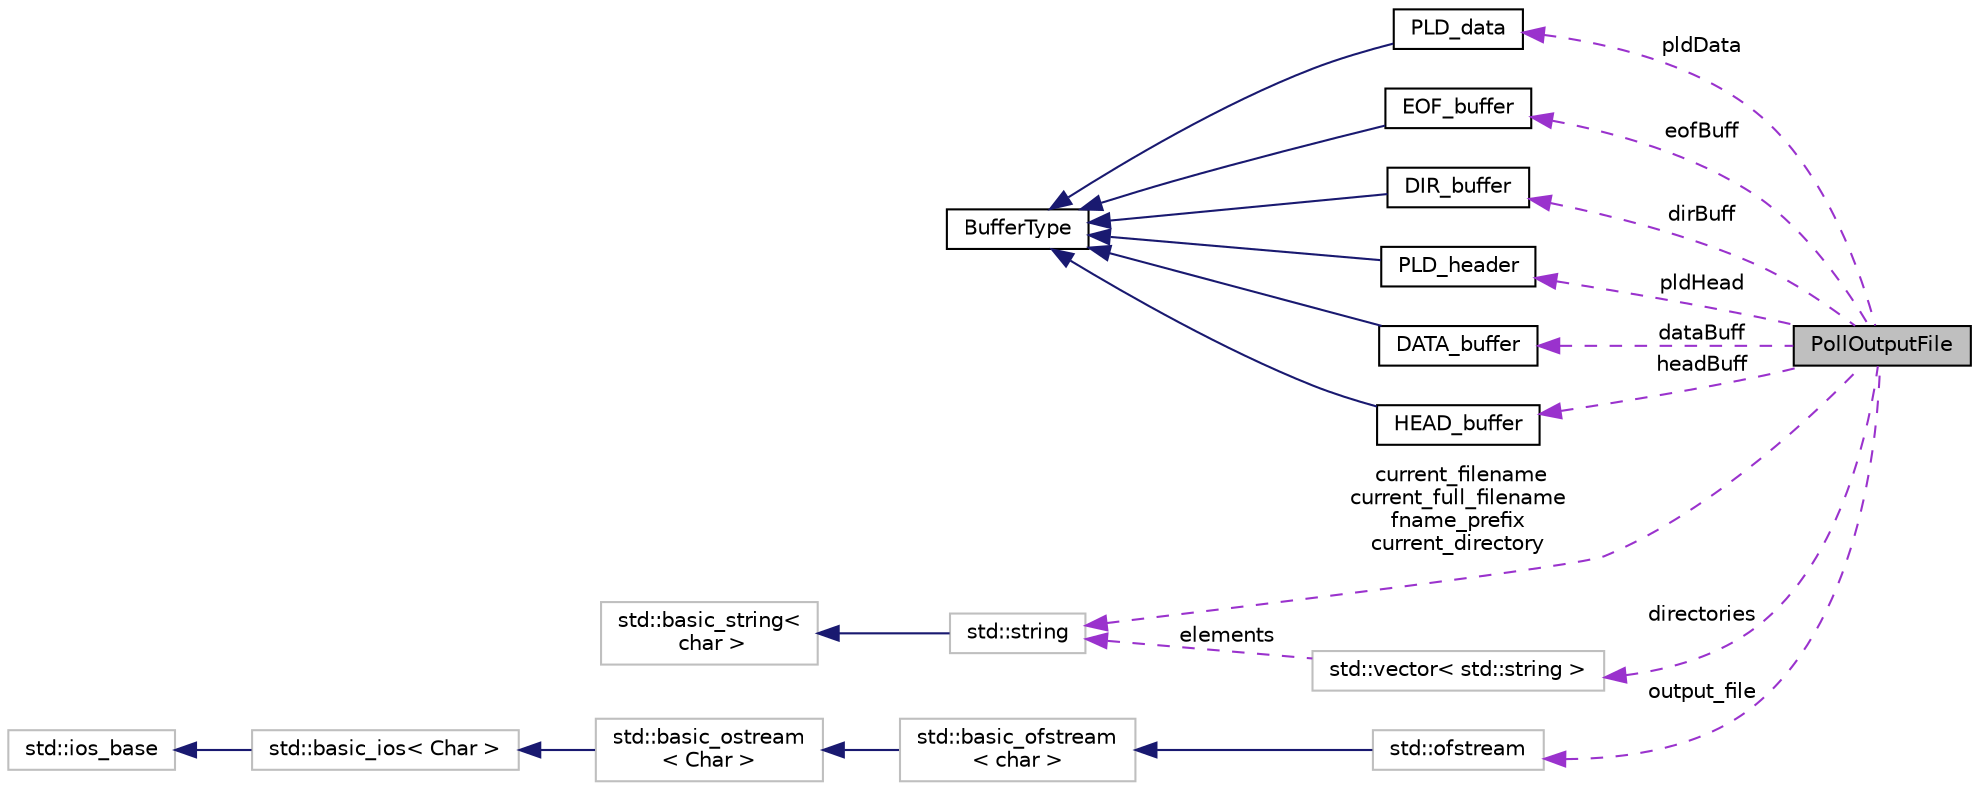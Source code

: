 digraph "PollOutputFile"
{
  edge [fontname="Helvetica",fontsize="10",labelfontname="Helvetica",labelfontsize="10"];
  node [fontname="Helvetica",fontsize="10",shape=record];
  rankdir="LR";
  Node1 [label="PollOutputFile",height=0.2,width=0.4,color="black", fillcolor="grey75", style="filled", fontcolor="black"];
  Node2 -> Node1 [dir="back",color="darkorchid3",fontsize="10",style="dashed",label=" pldData" ,fontname="Helvetica"];
  Node2 [label="PLD_data",height=0.2,width=0.4,color="black", fillcolor="white", style="filled",URL="$d0/d15/class_p_l_d__data.html",tooltip="The DATA buffer contains all physics data within the .pld file. "];
  Node3 -> Node2 [dir="back",color="midnightblue",fontsize="10",style="solid",fontname="Helvetica"];
  Node3 [label="BufferType",height=0.2,width=0.4,color="black", fillcolor="white", style="filled",URL="$d4/d57/class_buffer_type.html"];
  Node4 -> Node1 [dir="back",color="darkorchid3",fontsize="10",style="dashed",label=" eofBuff" ,fontname="Helvetica"];
  Node4 [label="EOF_buffer",height=0.2,width=0.4,color="black", fillcolor="white", style="filled",URL="$d6/d4e/class_e_o_f__buffer.html",tooltip="A single EOF buffer signals the end of a run (pacman .ldf format). A double EOF signals the end of th..."];
  Node3 -> Node4 [dir="back",color="midnightblue",fontsize="10",style="solid",fontname="Helvetica"];
  Node5 -> Node1 [dir="back",color="darkorchid3",fontsize="10",style="dashed",label=" dirBuff" ,fontname="Helvetica"];
  Node5 [label="DIR_buffer",height=0.2,width=0.4,color="black", fillcolor="white", style="filled",URL="$d2/deb/class_d_i_r__buffer.html"];
  Node3 -> Node5 [dir="back",color="midnightblue",fontsize="10",style="solid",fontname="Helvetica"];
  Node6 -> Node1 [dir="back",color="darkorchid3",fontsize="10",style="dashed",label=" pldHead" ,fontname="Helvetica"];
  Node6 [label="PLD_header",height=0.2,width=0.4,color="black", fillcolor="white", style="filled",URL="$de/deb/class_p_l_d__header.html",tooltip="The pld header contains information about the run including the date/time, the title, and the run number. "];
  Node3 -> Node6 [dir="back",color="midnightblue",fontsize="10",style="solid",fontname="Helvetica"];
  Node7 -> Node1 [dir="back",color="darkorchid3",fontsize="10",style="dashed",label=" current_filename\ncurrent_full_filename\nfname_prefix\ncurrent_directory" ,fontname="Helvetica"];
  Node7 [label="std::string",height=0.2,width=0.4,color="grey75", fillcolor="white", style="filled",tooltip="STL class. "];
  Node8 -> Node7 [dir="back",color="midnightblue",fontsize="10",style="solid",fontname="Helvetica"];
  Node8 [label="std::basic_string\<\l char \>",height=0.2,width=0.4,color="grey75", fillcolor="white", style="filled",tooltip="STL class. "];
  Node9 -> Node1 [dir="back",color="darkorchid3",fontsize="10",style="dashed",label=" directories" ,fontname="Helvetica"];
  Node9 [label="std::vector\< std::string \>",height=0.2,width=0.4,color="grey75", fillcolor="white", style="filled"];
  Node7 -> Node9 [dir="back",color="darkorchid3",fontsize="10",style="dashed",label=" elements" ,fontname="Helvetica"];
  Node10 -> Node1 [dir="back",color="darkorchid3",fontsize="10",style="dashed",label=" dataBuff" ,fontname="Helvetica"];
  Node10 [label="DATA_buffer",height=0.2,width=0.4,color="black", fillcolor="white", style="filled",URL="$d0/dff/class_d_a_t_a__buffer.html"];
  Node3 -> Node10 [dir="back",color="midnightblue",fontsize="10",style="solid",fontname="Helvetica"];
  Node11 -> Node1 [dir="back",color="darkorchid3",fontsize="10",style="dashed",label=" output_file" ,fontname="Helvetica"];
  Node11 [label="std::ofstream",height=0.2,width=0.4,color="grey75", fillcolor="white", style="filled",tooltip="STL class. "];
  Node12 -> Node11 [dir="back",color="midnightblue",fontsize="10",style="solid",fontname="Helvetica"];
  Node12 [label="std::basic_ofstream\l\< char \>",height=0.2,width=0.4,color="grey75", fillcolor="white", style="filled",tooltip="STL class. "];
  Node13 -> Node12 [dir="back",color="midnightblue",fontsize="10",style="solid",fontname="Helvetica"];
  Node13 [label="std::basic_ostream\l\< Char \>",height=0.2,width=0.4,color="grey75", fillcolor="white", style="filled",tooltip="STL class. "];
  Node14 -> Node13 [dir="back",color="midnightblue",fontsize="10",style="solid",fontname="Helvetica"];
  Node14 [label="std::basic_ios\< Char \>",height=0.2,width=0.4,color="grey75", fillcolor="white", style="filled",tooltip="STL class. "];
  Node15 -> Node14 [dir="back",color="midnightblue",fontsize="10",style="solid",fontname="Helvetica"];
  Node15 [label="std::ios_base",height=0.2,width=0.4,color="grey75", fillcolor="white", style="filled",tooltip="STL class. "];
  Node16 -> Node1 [dir="back",color="darkorchid3",fontsize="10",style="dashed",label=" headBuff" ,fontname="Helvetica"];
  Node16 [label="HEAD_buffer",height=0.2,width=0.4,color="black", fillcolor="white", style="filled",URL="$d8/d68/class_h_e_a_d__buffer.html"];
  Node3 -> Node16 [dir="back",color="midnightblue",fontsize="10",style="solid",fontname="Helvetica"];
}

